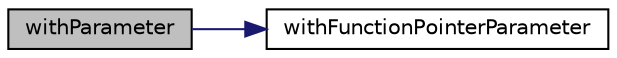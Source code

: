 digraph "withParameter"
{
 // LATEX_PDF_SIZE
  edge [fontname="Helvetica",fontsize="10",labelfontname="Helvetica",labelfontsize="10"];
  node [fontname="Helvetica",fontsize="10",shape=record];
  rankdir="LR";
  Node1 [label="withParameter",height=0.2,width=0.4,color="black", fillcolor="grey75", style="filled", fontcolor="black",tooltip=" "];
  Node1 -> Node2 [color="midnightblue",fontsize="10",style="solid",fontname="Helvetica"];
  Node2 [label="withFunctionPointerParameter",height=0.2,width=0.4,color="black", fillcolor="white", style="filled",URL="$class_mock_actual_call.html#a13b6e2e3510e6512b2c5354ff849f789",tooltip=" "];
}
